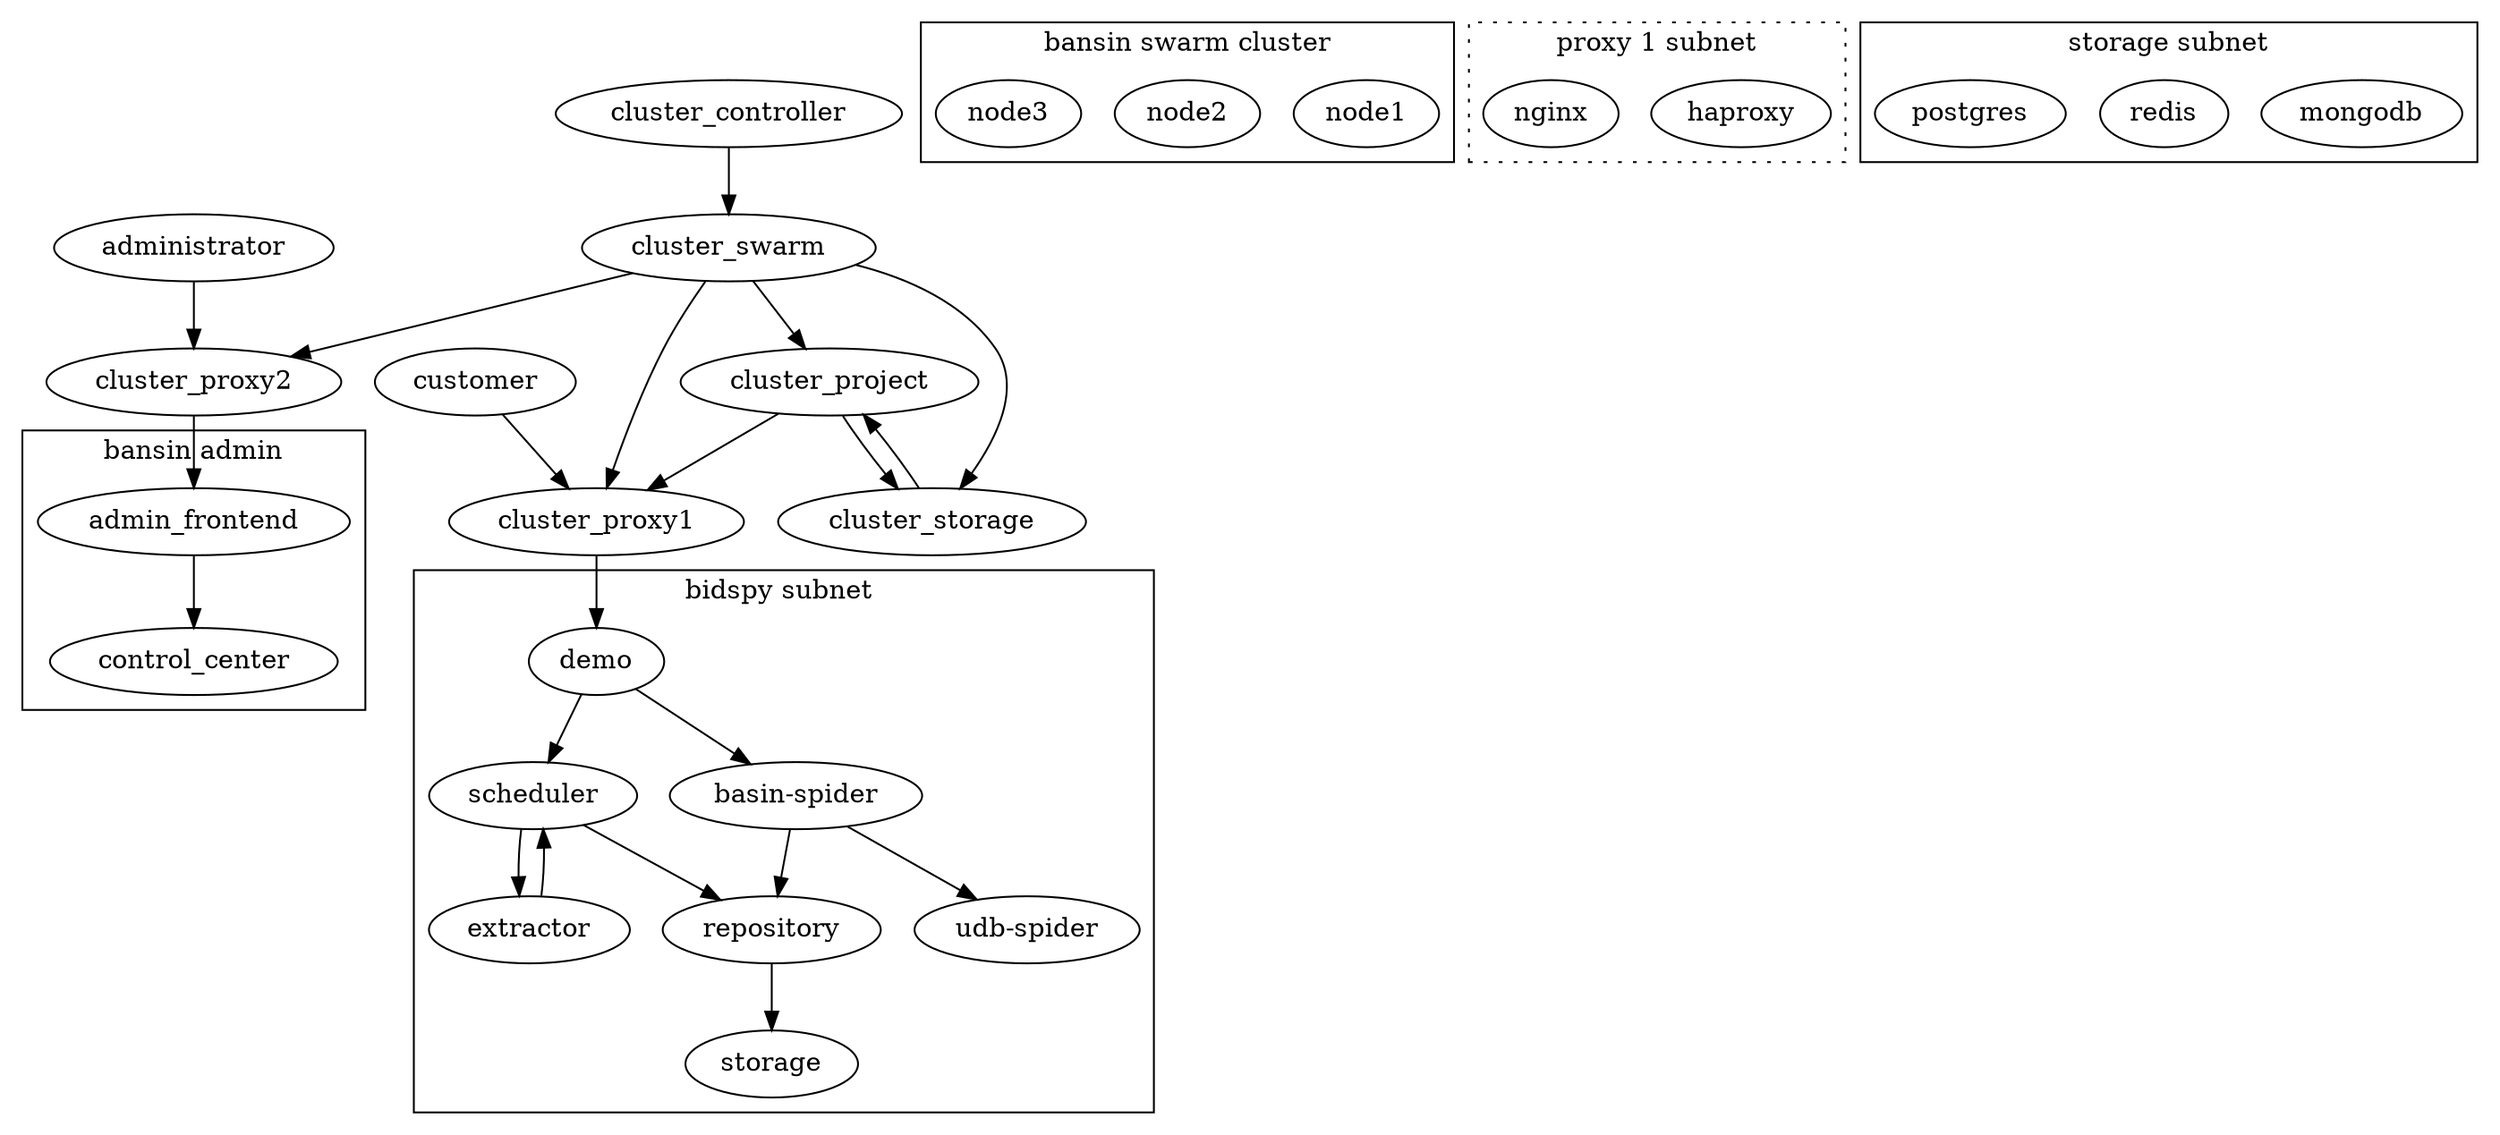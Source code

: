 digraph G {

    "administrator"
    "customer"

    subgraph cluster_swarm {
        label = "bansin swarm cluster";
        "node1"
        "node2"
        "node3"
    }

    subgraph cluster_controller {
        label = "bansin admin";
        "admin_frontend" -> "control_center"
    }

   subgraph cluster_proxy1 {
        label = "proxy 1 subnet";
        "haproxy"
        "nginx"
        graph[style=dotted];
    }

   subgraph cluster_proxy2 {
        label = "proxy 2 subnet";
        "haproxy"
        "nginx"
        graph[style=dotted];
    }

   subgraph cluster_project {

        label = "bidspy subnet ";
        "demo"
        "extractor"
        "scheduler"
        "repository"
        "basin-spider"
        "udb-spider"


        "demo" -> "basin-spider"
        "demo" -> "scheduler"
        "extractor" -> "scheduler"
        "scheduler" -> "extractor"
        "scheduler" -> "repository"
        "basin-spider" -> "repository"
        "repository" -> "storage"
        "basin-spider" -> "udb-spider"

    }

    subgraph cluster_storage {
        label = "storage subnet";
        "mongodb"
        "redis"
        "postgres"

    }


    "cluster_controller" -> "cluster_swarm"  [lhead=cluster_swarm]
    "cluster_swarm" -> "cluster_proxy1"
    "cluster_swarm" -> "cluster_proxy2"
    "cluster_swarm" -> "cluster_project"
    "cluster_swarm" -> "cluster_storage"

    "administrator" -> "cluster_proxy2"
    "cluster_proxy2" -> "admin_frontend"
    "customer" -> "cluster_proxy1"
    "cluster_proxy1" -> "demo"
    "cluster_project" -> "cluster_proxy1"
    "cluster_project" -> "cluster_storage"
    "cluster_storage" -> "cluster_project"

}